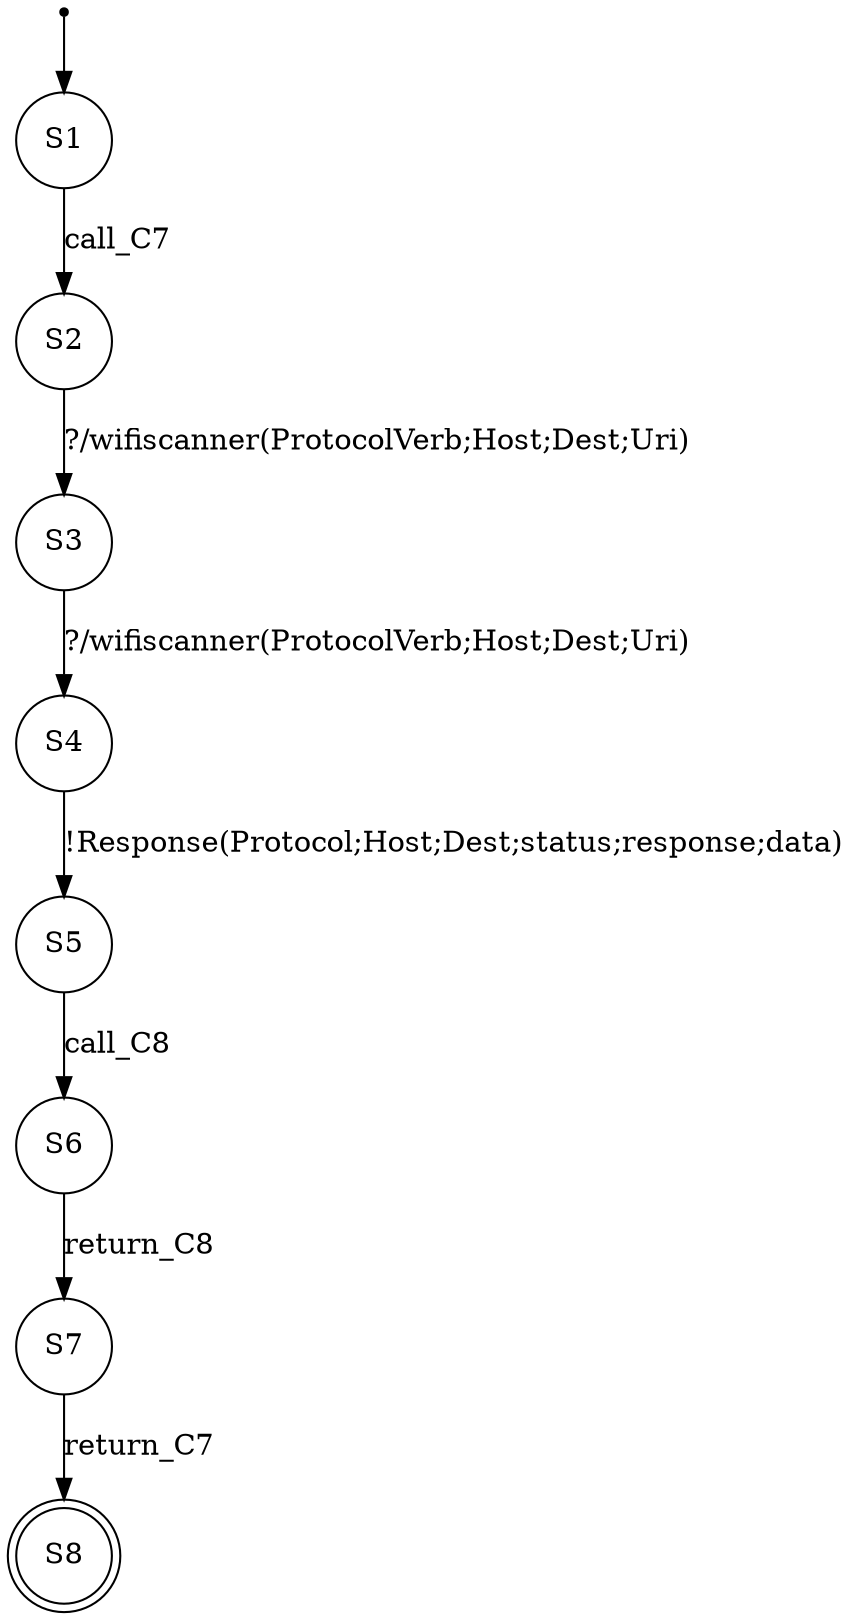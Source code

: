 digraph LTS {
S00[shape=point]
S1[label=S1,shape=circle];
S2[label=S2,shape=circle];
S3[label=S3,shape=circle];
S4[label=S4,shape=circle];
S5[label=S5,shape=circle];
S6[label=S6,shape=circle];
S7[label=S7,shape=circle];
S8[label=S8,shape=doublecircle];
S00 -> S1
S1 -> S2[label ="call_C7"];
S2 -> S3[label ="?/wifiscanner(ProtocolVerb;Host;Dest;Uri)"];
S3 -> S4[label ="?/wifiscanner(ProtocolVerb;Host;Dest;Uri)"];
S4 -> S5[label ="!Response(Protocol;Host;Dest;status;response;data)"];
S5 -> S6[label ="call_C8"];
S6 -> S7[label ="return_C8"];
S7 -> S8[label ="return_C7"];
}
